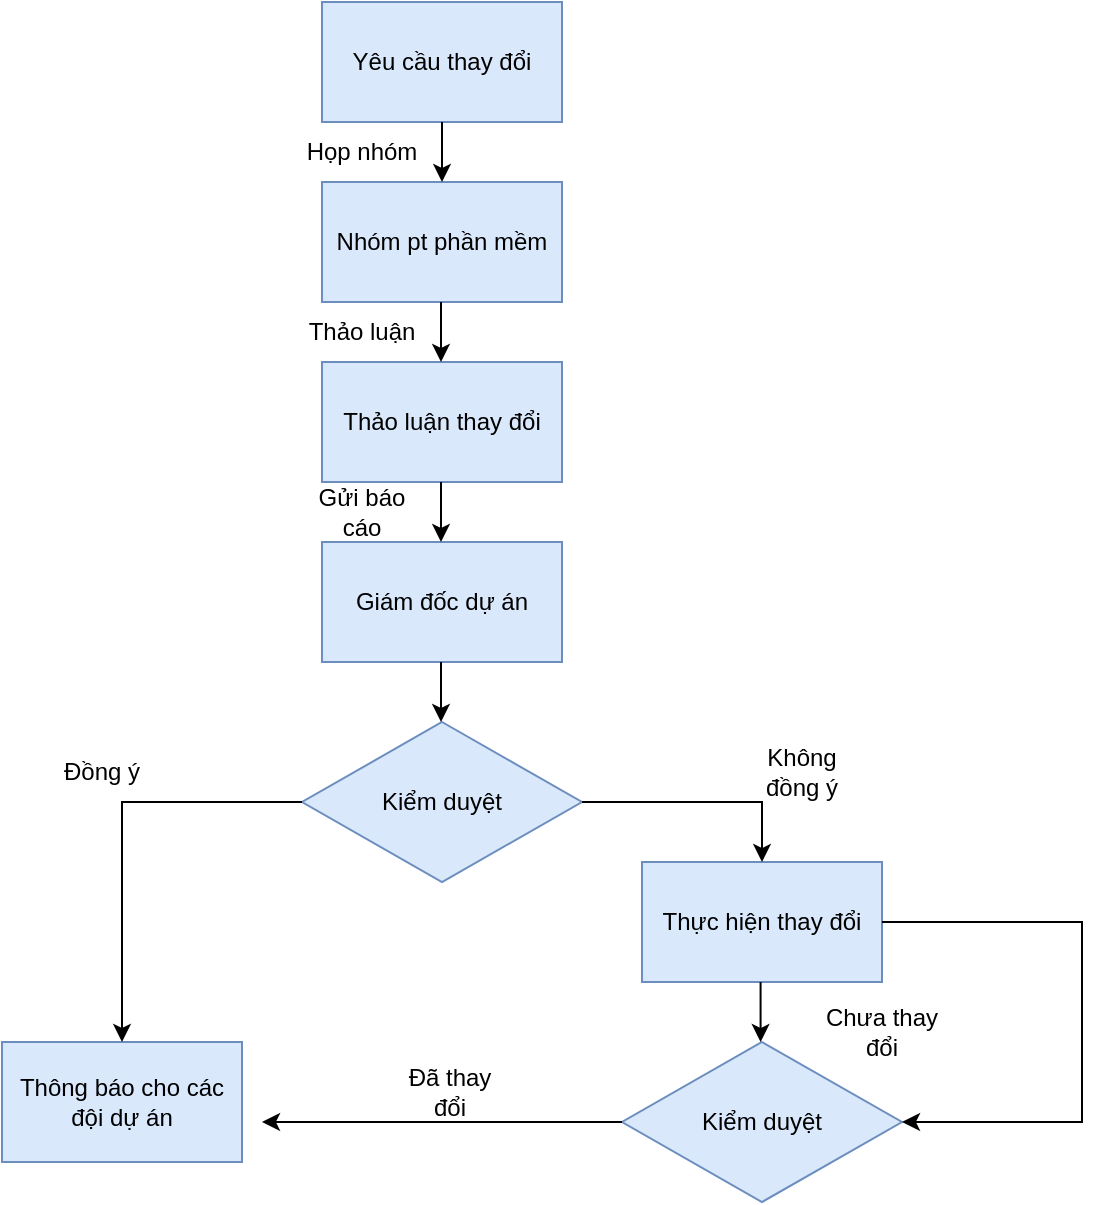<mxfile version="18.1.3" type="device" pages="2"><diagram id="g2Nj5_-cXf3j9FSFoj35" name="Page-1"><mxGraphModel dx="1221" dy="644" grid="1" gridSize="10" guides="1" tooltips="1" connect="1" arrows="1" fold="1" page="1" pageScale="1" pageWidth="827" pageHeight="1169" math="0" shadow="0"><root><mxCell id="0"/><mxCell id="1" parent="0"/><mxCell id="vxfhpvho8hONhQPsYgmg-1" value="Yêu cầu thay đổi&lt;br&gt;" style="rounded=0;whiteSpace=wrap;html=1;fillColor=#dae8fc;strokeColor=#6c8ebf;" vertex="1" parent="1"><mxGeometry x="350" width="120" height="60" as="geometry"/></mxCell><mxCell id="vxfhpvho8hONhQPsYgmg-2" value="Nhóm pt phần mềm" style="rounded=0;whiteSpace=wrap;html=1;fillColor=#dae8fc;strokeColor=#6c8ebf;" vertex="1" parent="1"><mxGeometry x="350" y="90" width="120" height="60" as="geometry"/></mxCell><mxCell id="vxfhpvho8hONhQPsYgmg-3" value="" style="endArrow=classic;html=1;rounded=0;exitX=0.5;exitY=1;exitDx=0;exitDy=0;entryX=0.5;entryY=0;entryDx=0;entryDy=0;" edge="1" parent="1" source="vxfhpvho8hONhQPsYgmg-1" target="vxfhpvho8hONhQPsYgmg-2"><mxGeometry width="50" height="50" relative="1" as="geometry"><mxPoint x="390" y="280" as="sourcePoint"/><mxPoint x="440" y="230" as="targetPoint"/></mxGeometry></mxCell><mxCell id="vxfhpvho8hONhQPsYgmg-4" value="Họp nhóm" style="text;html=1;strokeColor=none;fillColor=none;align=center;verticalAlign=middle;whiteSpace=wrap;rounded=0;" vertex="1" parent="1"><mxGeometry x="340" y="60" width="60" height="30" as="geometry"/></mxCell><mxCell id="vxfhpvho8hONhQPsYgmg-6" value="Thảo luận thay đổi" style="rounded=0;whiteSpace=wrap;html=1;fillColor=#dae8fc;strokeColor=#6c8ebf;" vertex="1" parent="1"><mxGeometry x="350" y="180" width="120" height="60" as="geometry"/></mxCell><mxCell id="vxfhpvho8hONhQPsYgmg-7" value="" style="endArrow=classic;html=1;rounded=0;exitX=0.5;exitY=1;exitDx=0;exitDy=0;entryX=0.5;entryY=0;entryDx=0;entryDy=0;" edge="1" parent="1"><mxGeometry width="50" height="50" relative="1" as="geometry"><mxPoint x="409.5" y="150" as="sourcePoint"/><mxPoint x="409.5" y="180" as="targetPoint"/></mxGeometry></mxCell><mxCell id="vxfhpvho8hONhQPsYgmg-8" value="Thảo luận" style="text;html=1;strokeColor=none;fillColor=none;align=center;verticalAlign=middle;whiteSpace=wrap;rounded=0;" vertex="1" parent="1"><mxGeometry x="340" y="150" width="60" height="30" as="geometry"/></mxCell><mxCell id="vxfhpvho8hONhQPsYgmg-10" value="Giám đốc dự án" style="rounded=0;whiteSpace=wrap;html=1;fillColor=#dae8fc;strokeColor=#6c8ebf;" vertex="1" parent="1"><mxGeometry x="350" y="270" width="120" height="60" as="geometry"/></mxCell><mxCell id="vxfhpvho8hONhQPsYgmg-12" value="" style="endArrow=classic;html=1;rounded=0;exitX=0.5;exitY=1;exitDx=0;exitDy=0;entryX=0.5;entryY=0;entryDx=0;entryDy=0;" edge="1" parent="1"><mxGeometry width="50" height="50" relative="1" as="geometry"><mxPoint x="409.5" y="240" as="sourcePoint"/><mxPoint x="409.5" y="270" as="targetPoint"/></mxGeometry></mxCell><mxCell id="vxfhpvho8hONhQPsYgmg-13" value="Gửi báo cáo" style="text;html=1;strokeColor=none;fillColor=none;align=center;verticalAlign=middle;whiteSpace=wrap;rounded=0;" vertex="1" parent="1"><mxGeometry x="340" y="240" width="60" height="30" as="geometry"/></mxCell><mxCell id="vxfhpvho8hONhQPsYgmg-14" value="Kiểm duyệt" style="rhombus;whiteSpace=wrap;html=1;fillColor=#dae8fc;strokeColor=#6c8ebf;" vertex="1" parent="1"><mxGeometry x="340" y="360" width="140" height="80" as="geometry"/></mxCell><mxCell id="vxfhpvho8hONhQPsYgmg-15" value="" style="endArrow=classic;html=1;rounded=0;exitX=0.5;exitY=1;exitDx=0;exitDy=0;entryX=0.5;entryY=0;entryDx=0;entryDy=0;" edge="1" parent="1"><mxGeometry width="50" height="50" relative="1" as="geometry"><mxPoint x="409.5" y="330" as="sourcePoint"/><mxPoint x="409.5" y="360" as="targetPoint"/></mxGeometry></mxCell><mxCell id="vxfhpvho8hONhQPsYgmg-16" value="Thông báo cho các đội dự án" style="rounded=0;whiteSpace=wrap;html=1;fillColor=#dae8fc;strokeColor=#6c8ebf;" vertex="1" parent="1"><mxGeometry x="190" y="520" width="120" height="60" as="geometry"/></mxCell><mxCell id="vxfhpvho8hONhQPsYgmg-17" value="Thực hiện thay đổi" style="rounded=0;whiteSpace=wrap;html=1;fillColor=#dae8fc;strokeColor=#6c8ebf;" vertex="1" parent="1"><mxGeometry x="510" y="430" width="120" height="60" as="geometry"/></mxCell><mxCell id="vxfhpvho8hONhQPsYgmg-18" value="Kiểm duyệt" style="rhombus;whiteSpace=wrap;html=1;fillColor=#dae8fc;strokeColor=#6c8ebf;" vertex="1" parent="1"><mxGeometry x="500" y="520" width="140" height="80" as="geometry"/></mxCell><mxCell id="vxfhpvho8hONhQPsYgmg-20" value="" style="endArrow=classic;html=1;rounded=0;exitX=0;exitY=0.5;exitDx=0;exitDy=0;" edge="1" parent="1" source="vxfhpvho8hONhQPsYgmg-14"><mxGeometry width="50" height="50" relative="1" as="geometry"><mxPoint x="480" y="390" as="sourcePoint"/><mxPoint x="250" y="520" as="targetPoint"/><Array as="points"><mxPoint x="250" y="400"/></Array></mxGeometry></mxCell><mxCell id="vxfhpvho8hONhQPsYgmg-21" value="" style="endArrow=classic;html=1;rounded=0;exitX=1;exitY=0.5;exitDx=0;exitDy=0;entryX=0.5;entryY=0;entryDx=0;entryDy=0;" edge="1" parent="1" source="vxfhpvho8hONhQPsYgmg-14" target="vxfhpvho8hONhQPsYgmg-17"><mxGeometry width="50" height="50" relative="1" as="geometry"><mxPoint x="480" y="390" as="sourcePoint"/><mxPoint x="530" y="340" as="targetPoint"/><Array as="points"><mxPoint x="570" y="400"/></Array></mxGeometry></mxCell><mxCell id="vxfhpvho8hONhQPsYgmg-22" value="Đồng ý" style="text;html=1;strokeColor=none;fillColor=none;align=center;verticalAlign=middle;whiteSpace=wrap;rounded=0;" vertex="1" parent="1"><mxGeometry x="210" y="370" width="60" height="30" as="geometry"/></mxCell><mxCell id="vxfhpvho8hONhQPsYgmg-23" value="Không đồng ý" style="text;html=1;strokeColor=none;fillColor=none;align=center;verticalAlign=middle;whiteSpace=wrap;rounded=0;" vertex="1" parent="1"><mxGeometry x="560" y="370" width="60" height="30" as="geometry"/></mxCell><mxCell id="vxfhpvho8hONhQPsYgmg-24" value="" style="endArrow=classic;html=1;rounded=0;exitX=0.5;exitY=1;exitDx=0;exitDy=0;entryX=0.5;entryY=0;entryDx=0;entryDy=0;" edge="1" parent="1"><mxGeometry width="50" height="50" relative="1" as="geometry"><mxPoint x="569.29" y="490" as="sourcePoint"/><mxPoint x="569.29" y="520" as="targetPoint"/></mxGeometry></mxCell><mxCell id="vxfhpvho8hONhQPsYgmg-25" value="Chưa thay đổi" style="text;html=1;strokeColor=none;fillColor=none;align=center;verticalAlign=middle;whiteSpace=wrap;rounded=0;" vertex="1" parent="1"><mxGeometry x="600" y="500" width="60" height="30" as="geometry"/></mxCell><mxCell id="vxfhpvho8hONhQPsYgmg-27" value="" style="endArrow=classic;html=1;rounded=0;exitX=0;exitY=0.5;exitDx=0;exitDy=0;" edge="1" parent="1" source="vxfhpvho8hONhQPsYgmg-18"><mxGeometry width="50" height="50" relative="1" as="geometry"><mxPoint x="480" y="390" as="sourcePoint"/><mxPoint x="320" y="560" as="targetPoint"/></mxGeometry></mxCell><mxCell id="vxfhpvho8hONhQPsYgmg-28" value="Đã thay đổi" style="text;html=1;strokeColor=none;fillColor=none;align=center;verticalAlign=middle;whiteSpace=wrap;rounded=0;" vertex="1" parent="1"><mxGeometry x="384" y="530" width="60" height="30" as="geometry"/></mxCell><mxCell id="vxfhpvho8hONhQPsYgmg-30" value="" style="endArrow=classic;html=1;rounded=0;exitX=1;exitY=0.5;exitDx=0;exitDy=0;entryX=1;entryY=0.5;entryDx=0;entryDy=0;" edge="1" parent="1" source="vxfhpvho8hONhQPsYgmg-17" target="vxfhpvho8hONhQPsYgmg-18"><mxGeometry width="50" height="50" relative="1" as="geometry"><mxPoint x="480" y="380" as="sourcePoint"/><mxPoint x="530" y="330" as="targetPoint"/><Array as="points"><mxPoint x="730" y="460"/><mxPoint x="730" y="560"/></Array></mxGeometry></mxCell></root></mxGraphModel></diagram><diagram id="qLpFjXowl9wahfHlTtm7" name="Page-2"><mxGraphModel dx="1038" dy="547" grid="1" gridSize="10" guides="1" tooltips="1" connect="1" arrows="1" fold="1" page="1" pageScale="1" pageWidth="827" pageHeight="1169" math="0" shadow="0"><root><mxCell id="0"/><mxCell id="1" parent="0"/></root></mxGraphModel></diagram></mxfile>